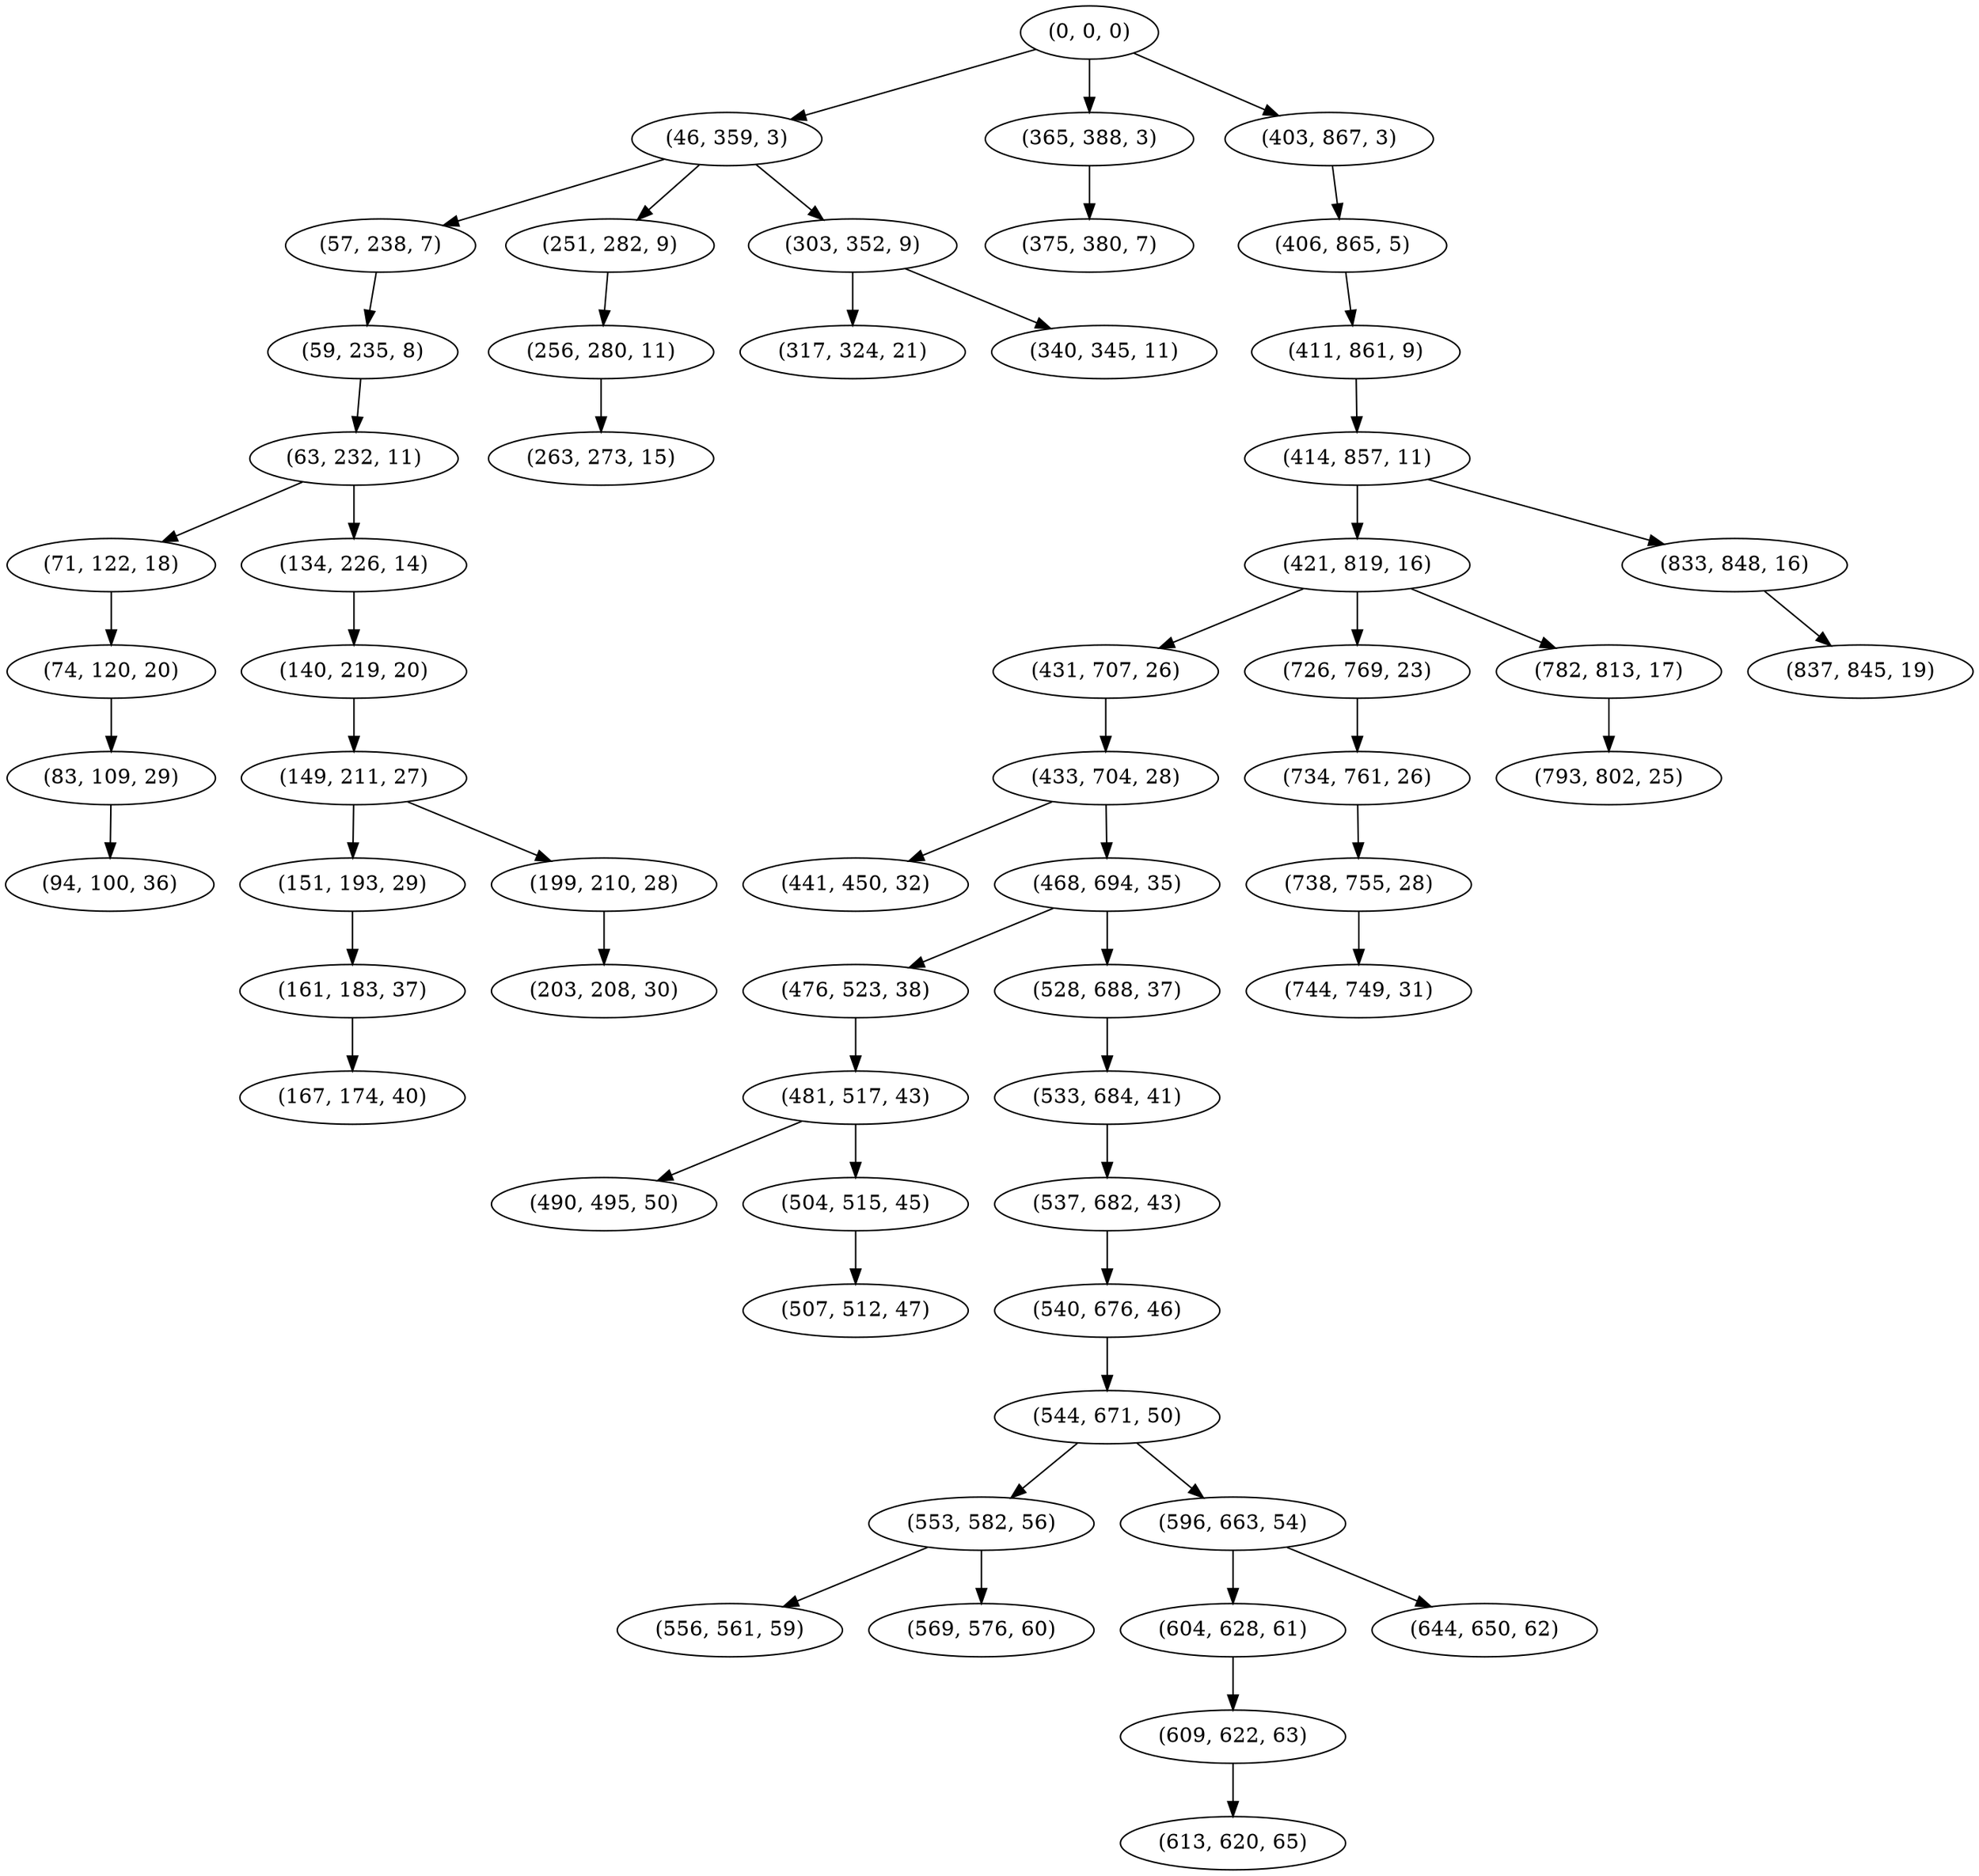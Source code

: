 digraph tree {
    "(0, 0, 0)";
    "(46, 359, 3)";
    "(57, 238, 7)";
    "(59, 235, 8)";
    "(63, 232, 11)";
    "(71, 122, 18)";
    "(74, 120, 20)";
    "(83, 109, 29)";
    "(94, 100, 36)";
    "(134, 226, 14)";
    "(140, 219, 20)";
    "(149, 211, 27)";
    "(151, 193, 29)";
    "(161, 183, 37)";
    "(167, 174, 40)";
    "(199, 210, 28)";
    "(203, 208, 30)";
    "(251, 282, 9)";
    "(256, 280, 11)";
    "(263, 273, 15)";
    "(303, 352, 9)";
    "(317, 324, 21)";
    "(340, 345, 11)";
    "(365, 388, 3)";
    "(375, 380, 7)";
    "(403, 867, 3)";
    "(406, 865, 5)";
    "(411, 861, 9)";
    "(414, 857, 11)";
    "(421, 819, 16)";
    "(431, 707, 26)";
    "(433, 704, 28)";
    "(441, 450, 32)";
    "(468, 694, 35)";
    "(476, 523, 38)";
    "(481, 517, 43)";
    "(490, 495, 50)";
    "(504, 515, 45)";
    "(507, 512, 47)";
    "(528, 688, 37)";
    "(533, 684, 41)";
    "(537, 682, 43)";
    "(540, 676, 46)";
    "(544, 671, 50)";
    "(553, 582, 56)";
    "(556, 561, 59)";
    "(569, 576, 60)";
    "(596, 663, 54)";
    "(604, 628, 61)";
    "(609, 622, 63)";
    "(613, 620, 65)";
    "(644, 650, 62)";
    "(726, 769, 23)";
    "(734, 761, 26)";
    "(738, 755, 28)";
    "(744, 749, 31)";
    "(782, 813, 17)";
    "(793, 802, 25)";
    "(833, 848, 16)";
    "(837, 845, 19)";
    "(0, 0, 0)" -> "(46, 359, 3)";
    "(0, 0, 0)" -> "(365, 388, 3)";
    "(0, 0, 0)" -> "(403, 867, 3)";
    "(46, 359, 3)" -> "(57, 238, 7)";
    "(46, 359, 3)" -> "(251, 282, 9)";
    "(46, 359, 3)" -> "(303, 352, 9)";
    "(57, 238, 7)" -> "(59, 235, 8)";
    "(59, 235, 8)" -> "(63, 232, 11)";
    "(63, 232, 11)" -> "(71, 122, 18)";
    "(63, 232, 11)" -> "(134, 226, 14)";
    "(71, 122, 18)" -> "(74, 120, 20)";
    "(74, 120, 20)" -> "(83, 109, 29)";
    "(83, 109, 29)" -> "(94, 100, 36)";
    "(134, 226, 14)" -> "(140, 219, 20)";
    "(140, 219, 20)" -> "(149, 211, 27)";
    "(149, 211, 27)" -> "(151, 193, 29)";
    "(149, 211, 27)" -> "(199, 210, 28)";
    "(151, 193, 29)" -> "(161, 183, 37)";
    "(161, 183, 37)" -> "(167, 174, 40)";
    "(199, 210, 28)" -> "(203, 208, 30)";
    "(251, 282, 9)" -> "(256, 280, 11)";
    "(256, 280, 11)" -> "(263, 273, 15)";
    "(303, 352, 9)" -> "(317, 324, 21)";
    "(303, 352, 9)" -> "(340, 345, 11)";
    "(365, 388, 3)" -> "(375, 380, 7)";
    "(403, 867, 3)" -> "(406, 865, 5)";
    "(406, 865, 5)" -> "(411, 861, 9)";
    "(411, 861, 9)" -> "(414, 857, 11)";
    "(414, 857, 11)" -> "(421, 819, 16)";
    "(414, 857, 11)" -> "(833, 848, 16)";
    "(421, 819, 16)" -> "(431, 707, 26)";
    "(421, 819, 16)" -> "(726, 769, 23)";
    "(421, 819, 16)" -> "(782, 813, 17)";
    "(431, 707, 26)" -> "(433, 704, 28)";
    "(433, 704, 28)" -> "(441, 450, 32)";
    "(433, 704, 28)" -> "(468, 694, 35)";
    "(468, 694, 35)" -> "(476, 523, 38)";
    "(468, 694, 35)" -> "(528, 688, 37)";
    "(476, 523, 38)" -> "(481, 517, 43)";
    "(481, 517, 43)" -> "(490, 495, 50)";
    "(481, 517, 43)" -> "(504, 515, 45)";
    "(504, 515, 45)" -> "(507, 512, 47)";
    "(528, 688, 37)" -> "(533, 684, 41)";
    "(533, 684, 41)" -> "(537, 682, 43)";
    "(537, 682, 43)" -> "(540, 676, 46)";
    "(540, 676, 46)" -> "(544, 671, 50)";
    "(544, 671, 50)" -> "(553, 582, 56)";
    "(544, 671, 50)" -> "(596, 663, 54)";
    "(553, 582, 56)" -> "(556, 561, 59)";
    "(553, 582, 56)" -> "(569, 576, 60)";
    "(596, 663, 54)" -> "(604, 628, 61)";
    "(596, 663, 54)" -> "(644, 650, 62)";
    "(604, 628, 61)" -> "(609, 622, 63)";
    "(609, 622, 63)" -> "(613, 620, 65)";
    "(726, 769, 23)" -> "(734, 761, 26)";
    "(734, 761, 26)" -> "(738, 755, 28)";
    "(738, 755, 28)" -> "(744, 749, 31)";
    "(782, 813, 17)" -> "(793, 802, 25)";
    "(833, 848, 16)" -> "(837, 845, 19)";
}
